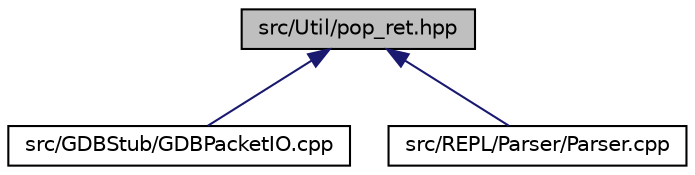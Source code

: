 digraph "src/Util/pop_ret.hpp"
{
  edge [fontname="Helvetica",fontsize="10",labelfontname="Helvetica",labelfontsize="10"];
  node [fontname="Helvetica",fontsize="10",shape=record];
  Node3 [label="src/Util/pop_ret.hpp",height=0.2,width=0.4,color="black", fillcolor="grey75", style="filled", fontcolor="black"];
  Node3 -> Node4 [dir="back",color="midnightblue",fontsize="10",style="solid"];
  Node4 [label="src/GDBStub/GDBPacketIO.cpp",height=0.2,width=0.4,color="black", fillcolor="white", style="filled",URL="$_g_d_b_packet_i_o_8cpp.html"];
  Node3 -> Node5 [dir="back",color="midnightblue",fontsize="10",style="solid"];
  Node5 [label="src/REPL/Parser/Parser.cpp",height=0.2,width=0.4,color="black", fillcolor="white", style="filled",URL="$_parser_8cpp.html"];
}
